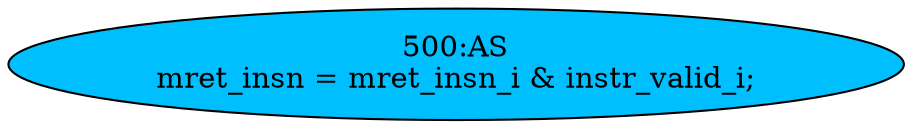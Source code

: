 strict digraph "" {
	node [label="\N"];
	"500:AS"	 [ast="<pyverilog.vparser.ast.Assign object at 0x7fefacf07610>",
		def_var="['mret_insn']",
		fillcolor=deepskyblue,
		label="500:AS
mret_insn = mret_insn_i & instr_valid_i;",
		statements="[]",
		style=filled,
		typ=Assign,
		use_var="['mret_insn_i', 'instr_valid_i']"];
}
